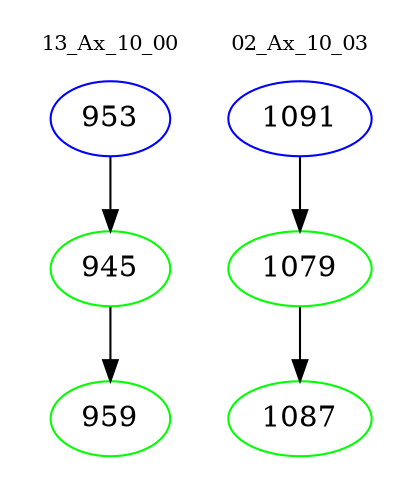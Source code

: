 digraph{
subgraph cluster_0 {
color = white
label = "13_Ax_10_00";
fontsize=10;
T0_953 [label="953", color="blue"]
T0_953 -> T0_945 [color="black"]
T0_945 [label="945", color="green"]
T0_945 -> T0_959 [color="black"]
T0_959 [label="959", color="green"]
}
subgraph cluster_1 {
color = white
label = "02_Ax_10_03";
fontsize=10;
T1_1091 [label="1091", color="blue"]
T1_1091 -> T1_1079 [color="black"]
T1_1079 [label="1079", color="green"]
T1_1079 -> T1_1087 [color="black"]
T1_1087 [label="1087", color="green"]
}
}
